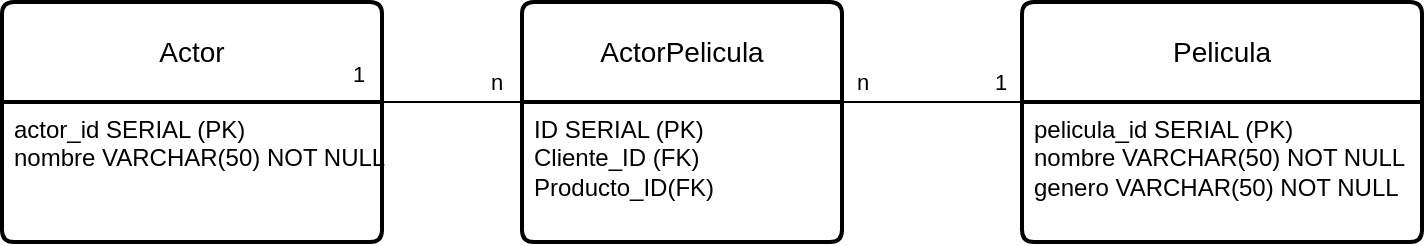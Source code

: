 <mxfile version="24.2.2" type="device">
  <diagram id="R2lEEEUBdFMjLlhIrx00" name="Page-1">
    <mxGraphModel dx="731" dy="744" grid="1" gridSize="10" guides="1" tooltips="1" connect="1" arrows="1" fold="1" page="1" pageScale="1" pageWidth="850" pageHeight="1100" math="0" shadow="0" extFonts="Permanent Marker^https://fonts.googleapis.com/css?family=Permanent+Marker">
      <root>
        <mxCell id="0" />
        <mxCell id="1" parent="0" />
        <mxCell id="M3E8qOzE-T0-WnazmGKJ-1" value="Actor" style="swimlane;childLayout=stackLayout;horizontal=1;startSize=50;horizontalStack=0;rounded=1;fontSize=14;fontStyle=0;strokeWidth=2;resizeParent=0;resizeLast=1;shadow=0;dashed=0;align=center;arcSize=4;whiteSpace=wrap;html=1;" parent="1" vertex="1">
          <mxGeometry x="170" y="150" width="190" height="120" as="geometry" />
        </mxCell>
        <mxCell id="M3E8qOzE-T0-WnazmGKJ-2" value="&lt;div&gt;actor_id SERIAL (PK)&lt;/div&gt;nombre VARCHAR(50) NOT NULL" style="align=left;strokeColor=none;fillColor=none;spacingLeft=4;fontSize=12;verticalAlign=top;resizable=0;rotatable=0;part=1;html=1;" parent="M3E8qOzE-T0-WnazmGKJ-1" vertex="1">
          <mxGeometry y="50" width="190" height="70" as="geometry" />
        </mxCell>
        <mxCell id="M3E8qOzE-T0-WnazmGKJ-7" style="edgeStyle=orthogonalEdgeStyle;rounded=0;orthogonalLoop=1;jettySize=auto;html=1;endArrow=none;endFill=0;" parent="1" source="M3E8qOzE-T0-WnazmGKJ-3" edge="1">
          <mxGeometry relative="1" as="geometry">
            <Array as="points">
              <mxPoint x="330" y="200" />
            </Array>
            <mxPoint x="360" y="200" as="targetPoint" />
          </mxGeometry>
        </mxCell>
        <mxCell id="M3E8qOzE-T0-WnazmGKJ-8" value="1" style="edgeLabel;html=1;align=center;verticalAlign=middle;resizable=0;points=[];" parent="M3E8qOzE-T0-WnazmGKJ-7" connectable="0" vertex="1">
          <mxGeometry x="0.816" y="2" relative="1" as="geometry">
            <mxPoint y="-12" as="offset" />
          </mxGeometry>
        </mxCell>
        <mxCell id="M3E8qOzE-T0-WnazmGKJ-9" value="n" style="edgeLabel;html=1;align=center;verticalAlign=middle;resizable=0;points=[];" parent="M3E8qOzE-T0-WnazmGKJ-7" connectable="0" vertex="1">
          <mxGeometry x="-0.8" relative="1" as="geometry">
            <mxPoint y="-10" as="offset" />
          </mxGeometry>
        </mxCell>
        <mxCell id="M3E8qOzE-T0-WnazmGKJ-3" value="ActorPelicula" style="swimlane;childLayout=stackLayout;horizontal=1;startSize=50;horizontalStack=0;rounded=1;fontSize=14;fontStyle=0;strokeWidth=2;resizeParent=0;resizeLast=1;shadow=0;dashed=0;align=center;arcSize=4;whiteSpace=wrap;html=1;" parent="1" vertex="1">
          <mxGeometry x="430" y="150" width="160" height="120" as="geometry" />
        </mxCell>
        <mxCell id="M3E8qOzE-T0-WnazmGKJ-4" value="&lt;div&gt;ID SERIAL (PK)&lt;br&gt;&lt;/div&gt;&lt;div&gt;Cliente_ID (FK)&lt;/div&gt;&lt;div&gt;Producto_ID(FK)&lt;br&gt;&lt;/div&gt;" style="align=left;strokeColor=none;fillColor=none;spacingLeft=4;fontSize=12;verticalAlign=top;resizable=0;rotatable=0;part=1;html=1;" parent="M3E8qOzE-T0-WnazmGKJ-3" vertex="1">
          <mxGeometry y="50" width="160" height="70" as="geometry" />
        </mxCell>
        <mxCell id="M3E8qOzE-T0-WnazmGKJ-5" value="Pelicula" style="swimlane;childLayout=stackLayout;horizontal=1;startSize=50;horizontalStack=0;rounded=1;fontSize=14;fontStyle=0;strokeWidth=2;resizeParent=0;resizeLast=1;shadow=0;dashed=0;align=center;arcSize=4;whiteSpace=wrap;html=1;" parent="1" vertex="1">
          <mxGeometry x="680" y="150" width="200" height="120" as="geometry" />
        </mxCell>
        <mxCell id="M3E8qOzE-T0-WnazmGKJ-6" value="&lt;div&gt;pelicula_id SERIAL (PK)&lt;/div&gt;&lt;div&gt;nombre VARCHAR(50) NOT NULL&lt;br&gt;&lt;/div&gt;&lt;div&gt;genero VARCHAR(50) NOT NULL&lt;br&gt;&lt;/div&gt;" style="align=left;strokeColor=none;fillColor=none;spacingLeft=4;fontSize=12;verticalAlign=top;resizable=0;rotatable=0;part=1;html=1;" parent="M3E8qOzE-T0-WnazmGKJ-5" vertex="1">
          <mxGeometry y="50" width="200" height="70" as="geometry" />
        </mxCell>
        <mxCell id="M3E8qOzE-T0-WnazmGKJ-10" style="edgeStyle=orthogonalEdgeStyle;rounded=0;orthogonalLoop=1;jettySize=auto;html=1;entryX=0;entryY=0.5;entryDx=0;entryDy=0;endArrow=none;endFill=0;" parent="1" source="M3E8qOzE-T0-WnazmGKJ-4" target="M3E8qOzE-T0-WnazmGKJ-6" edge="1">
          <mxGeometry relative="1" as="geometry">
            <Array as="points">
              <mxPoint x="680" y="200" />
            </Array>
          </mxGeometry>
        </mxCell>
        <mxCell id="M3E8qOzE-T0-WnazmGKJ-11" value="n" style="edgeLabel;html=1;align=center;verticalAlign=middle;resizable=0;points=[];" parent="M3E8qOzE-T0-WnazmGKJ-10" connectable="0" vertex="1">
          <mxGeometry x="-0.363" y="-1" relative="1" as="geometry">
            <mxPoint x="-30" y="-11" as="offset" />
          </mxGeometry>
        </mxCell>
        <mxCell id="M3E8qOzE-T0-WnazmGKJ-12" value="1" style="edgeLabel;html=1;align=center;verticalAlign=middle;resizable=0;points=[];" parent="M3E8qOzE-T0-WnazmGKJ-10" connectable="0" vertex="1">
          <mxGeometry x="0.255" y="1" relative="1" as="geometry">
            <mxPoint y="-9" as="offset" />
          </mxGeometry>
        </mxCell>
      </root>
    </mxGraphModel>
  </diagram>
</mxfile>
